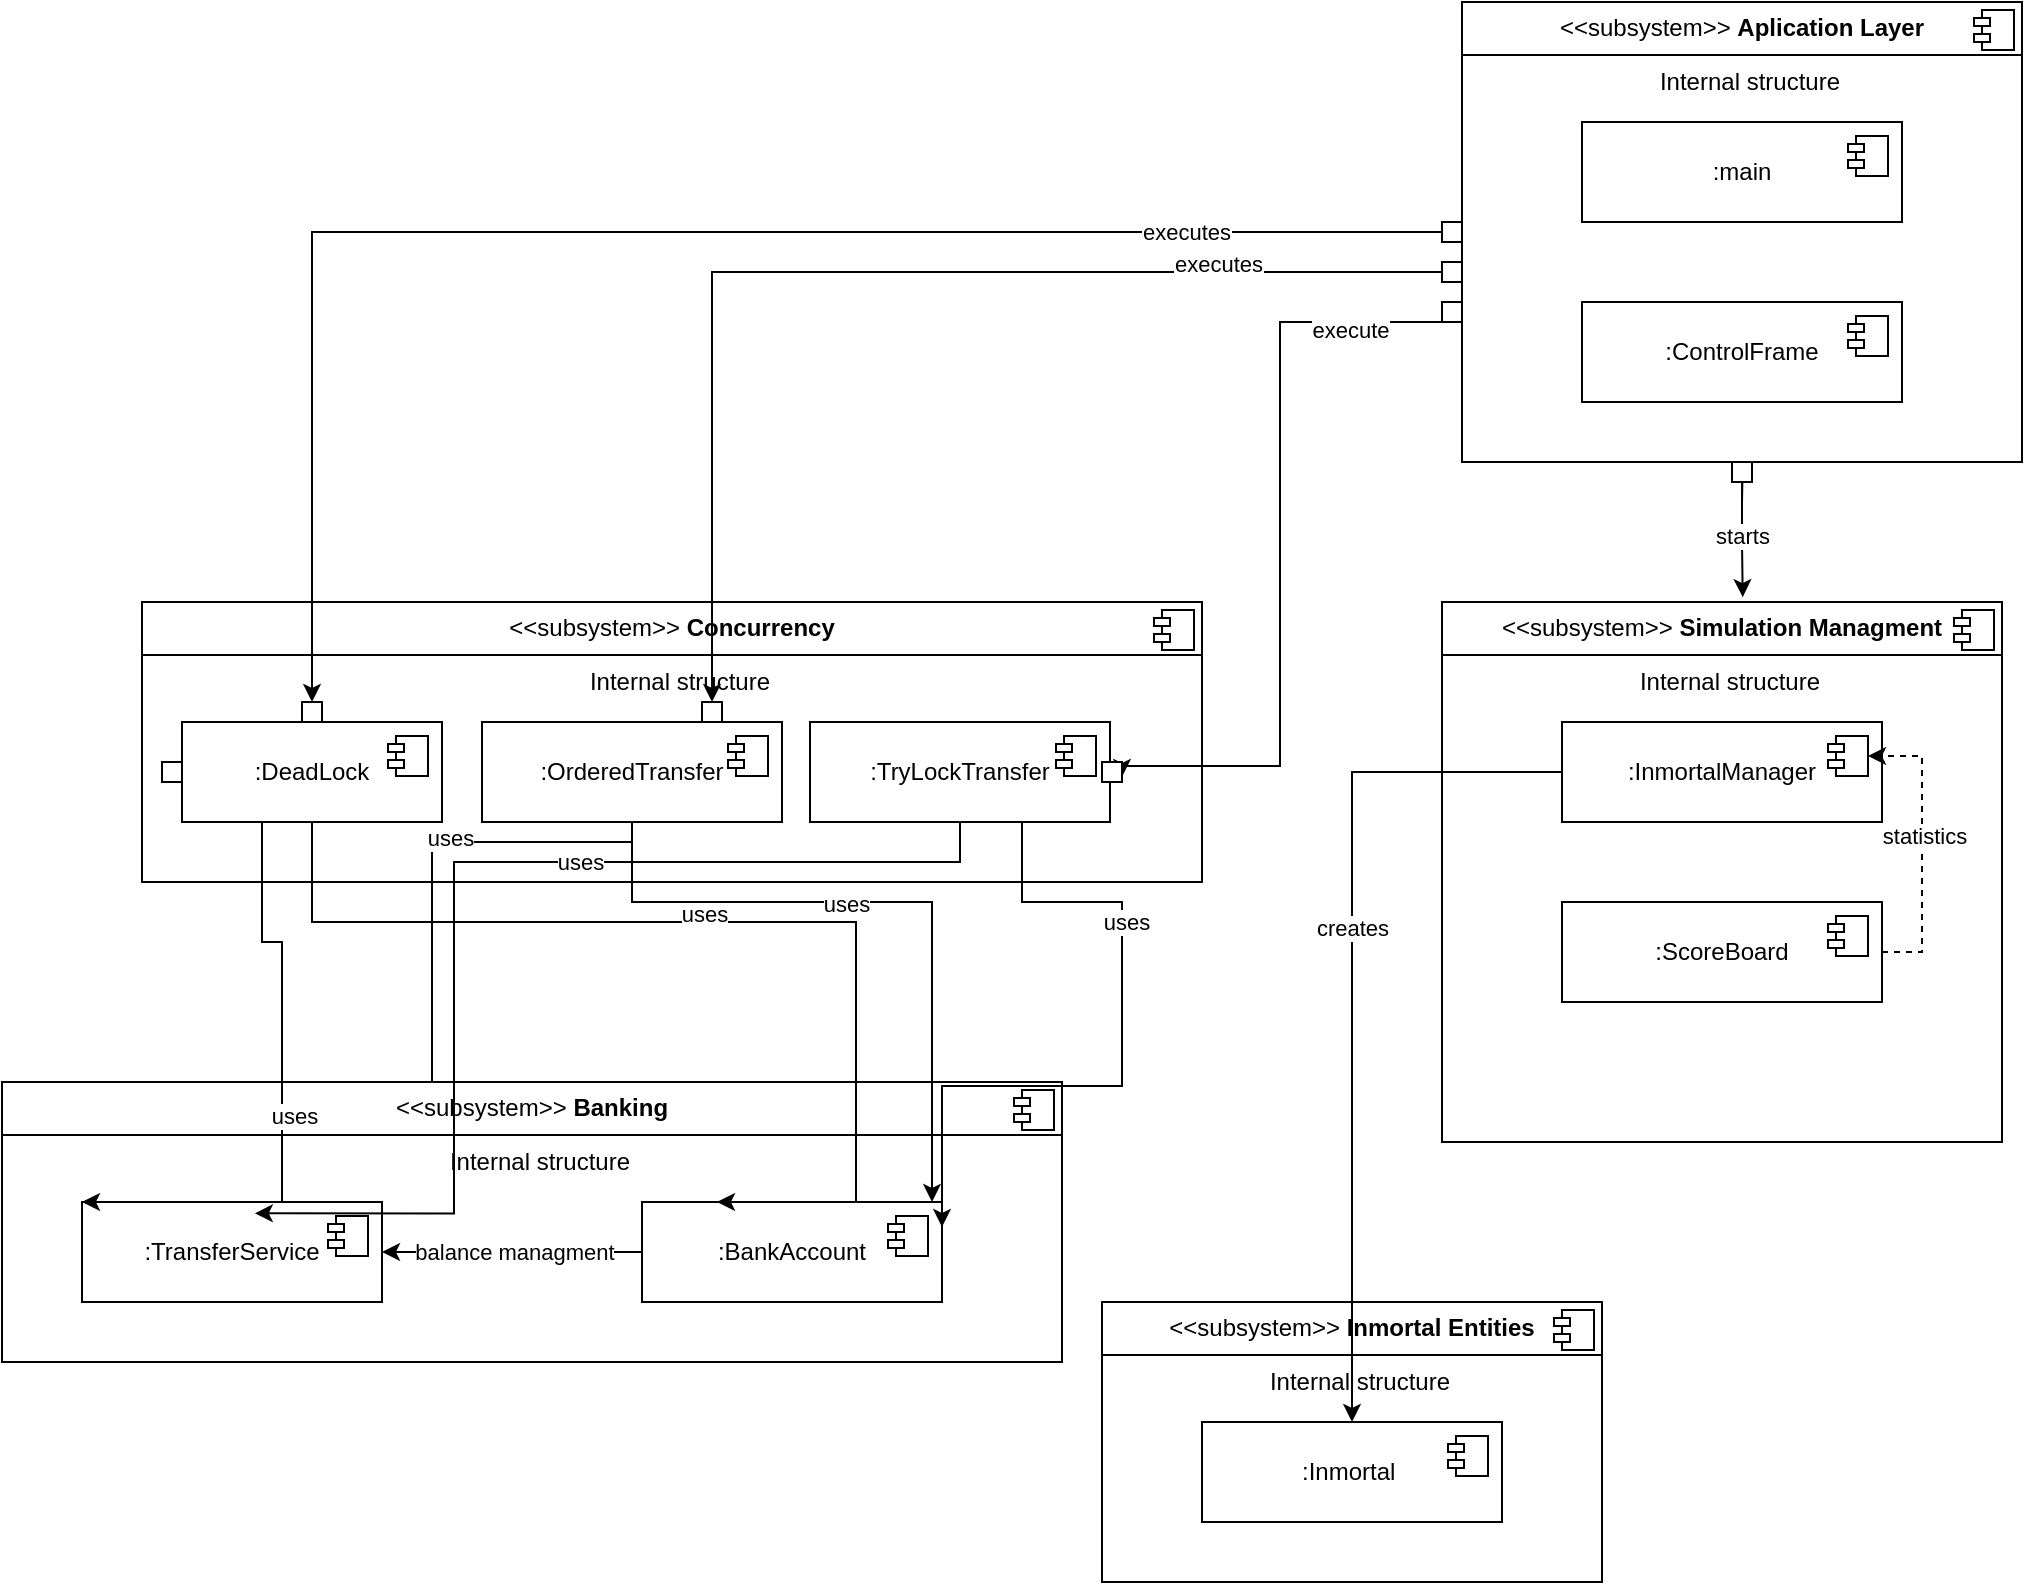 <mxfile version="28.1.2">
  <diagram name="Página-1" id="i7hEdmlSR3R2jYSTW4I0">
    <mxGraphModel dx="2264" dy="1927" grid="1" gridSize="10" guides="1" tooltips="1" connect="1" arrows="1" fold="1" page="1" pageScale="1" pageWidth="827" pageHeight="1169" math="0" shadow="0">
      <root>
        <mxCell id="0" />
        <mxCell id="1" parent="0" />
        <mxCell id="G-Qi5bz6n_XVfrinfc0t-10" value="&lt;p style=&quot;margin:0px;margin-top:6px;text-align:center;&quot;&gt;&amp;lt;&amp;lt;subsystem&amp;gt;&amp;gt;&amp;nbsp;&lt;b&gt;Concurrency&lt;/b&gt;&lt;/p&gt;&lt;hr size=&quot;1&quot; style=&quot;border-style:solid;&quot;&gt;&lt;p style=&quot;text-align: center; margin: 0px 0px 0px 8px;&quot;&gt;Internal structure&lt;/p&gt;" style="align=left;overflow=fill;html=1;dropTarget=0;whiteSpace=wrap;" vertex="1" parent="1">
          <mxGeometry x="80" y="70" width="530" height="140" as="geometry" />
        </mxCell>
        <mxCell id="G-Qi5bz6n_XVfrinfc0t-11" value="" style="shape=component;jettyWidth=8;jettyHeight=4;" vertex="1" parent="G-Qi5bz6n_XVfrinfc0t-10">
          <mxGeometry x="1" width="20" height="20" relative="1" as="geometry">
            <mxPoint x="-24" y="4" as="offset" />
          </mxGeometry>
        </mxCell>
        <mxCell id="G-Qi5bz6n_XVfrinfc0t-4" value=":DeadLock" style="html=1;dropTarget=0;whiteSpace=wrap;" vertex="1" parent="1">
          <mxGeometry x="100" y="130" width="130" height="50" as="geometry" />
        </mxCell>
        <mxCell id="G-Qi5bz6n_XVfrinfc0t-5" value="" style="shape=module;jettyWidth=8;jettyHeight=4;" vertex="1" parent="G-Qi5bz6n_XVfrinfc0t-4">
          <mxGeometry x="1" width="20" height="20" relative="1" as="geometry">
            <mxPoint x="-27" y="7" as="offset" />
          </mxGeometry>
        </mxCell>
        <mxCell id="G-Qi5bz6n_XVfrinfc0t-97" style="edgeStyle=orthogonalEdgeStyle;rounded=0;orthogonalLoop=1;jettySize=auto;html=1;" edge="1" parent="1" source="G-Qi5bz6n_XVfrinfc0t-12" target="G-Qi5bz6n_XVfrinfc0t-19">
          <mxGeometry relative="1" as="geometry">
            <Array as="points">
              <mxPoint x="325" y="190" />
              <mxPoint x="225" y="190" />
            </Array>
          </mxGeometry>
        </mxCell>
        <mxCell id="G-Qi5bz6n_XVfrinfc0t-98" value="uses" style="edgeLabel;html=1;align=center;verticalAlign=middle;resizable=0;points=[];" vertex="1" connectable="0" parent="G-Qi5bz6n_XVfrinfc0t-97">
          <mxGeometry x="-0.402" y="-2" relative="1" as="geometry">
            <mxPoint as="offset" />
          </mxGeometry>
        </mxCell>
        <mxCell id="G-Qi5bz6n_XVfrinfc0t-12" value=":OrderedTransfer" style="html=1;dropTarget=0;whiteSpace=wrap;" vertex="1" parent="1">
          <mxGeometry x="250" y="130" width="150" height="50" as="geometry" />
        </mxCell>
        <mxCell id="G-Qi5bz6n_XVfrinfc0t-13" value="" style="shape=module;jettyWidth=8;jettyHeight=4;" vertex="1" parent="G-Qi5bz6n_XVfrinfc0t-12">
          <mxGeometry x="1" width="20" height="20" relative="1" as="geometry">
            <mxPoint x="-27" y="7" as="offset" />
          </mxGeometry>
        </mxCell>
        <mxCell id="G-Qi5bz6n_XVfrinfc0t-14" value=":TryLockTransfer" style="html=1;dropTarget=0;whiteSpace=wrap;" vertex="1" parent="1">
          <mxGeometry x="414" y="130" width="150" height="50" as="geometry" />
        </mxCell>
        <mxCell id="G-Qi5bz6n_XVfrinfc0t-15" value="" style="shape=module;jettyWidth=8;jettyHeight=4;" vertex="1" parent="G-Qi5bz6n_XVfrinfc0t-14">
          <mxGeometry x="1" width="20" height="20" relative="1" as="geometry">
            <mxPoint x="-27" y="7" as="offset" />
          </mxGeometry>
        </mxCell>
        <mxCell id="G-Qi5bz6n_XVfrinfc0t-16" value="" style="rounded=0;whiteSpace=wrap;html=1;" vertex="1" parent="1">
          <mxGeometry x="90" y="150" width="10" height="10" as="geometry" />
        </mxCell>
        <mxCell id="G-Qi5bz6n_XVfrinfc0t-17" value="&lt;p style=&quot;margin:0px;margin-top:6px;text-align:center;&quot;&gt;&amp;lt;&amp;lt;subsystem&amp;gt;&amp;gt; &lt;b&gt;Banking&lt;/b&gt;&lt;/p&gt;&lt;hr size=&quot;1&quot; style=&quot;border-style:solid;&quot;&gt;&lt;p style=&quot;text-align: center; margin: 0px 0px 0px 8px;&quot;&gt;Internal structure&lt;/p&gt;" style="align=left;overflow=fill;html=1;dropTarget=0;whiteSpace=wrap;" vertex="1" parent="1">
          <mxGeometry x="10" y="310" width="530" height="140" as="geometry" />
        </mxCell>
        <mxCell id="G-Qi5bz6n_XVfrinfc0t-18" value="" style="shape=component;jettyWidth=8;jettyHeight=4;" vertex="1" parent="G-Qi5bz6n_XVfrinfc0t-17">
          <mxGeometry x="1" width="20" height="20" relative="1" as="geometry">
            <mxPoint x="-24" y="4" as="offset" />
          </mxGeometry>
        </mxCell>
        <mxCell id="G-Qi5bz6n_XVfrinfc0t-19" value=":TransferService" style="html=1;dropTarget=0;whiteSpace=wrap;" vertex="1" parent="1">
          <mxGeometry x="50" y="370" width="150" height="50" as="geometry" />
        </mxCell>
        <mxCell id="G-Qi5bz6n_XVfrinfc0t-20" value="" style="shape=module;jettyWidth=8;jettyHeight=4;" vertex="1" parent="G-Qi5bz6n_XVfrinfc0t-19">
          <mxGeometry x="1" width="20" height="20" relative="1" as="geometry">
            <mxPoint x="-27" y="7" as="offset" />
          </mxGeometry>
        </mxCell>
        <mxCell id="G-Qi5bz6n_XVfrinfc0t-103" style="edgeStyle=orthogonalEdgeStyle;rounded=0;orthogonalLoop=1;jettySize=auto;html=1;" edge="1" parent="1" source="G-Qi5bz6n_XVfrinfc0t-21" target="G-Qi5bz6n_XVfrinfc0t-19">
          <mxGeometry relative="1" as="geometry" />
        </mxCell>
        <mxCell id="G-Qi5bz6n_XVfrinfc0t-104" value="balance managment" style="edgeLabel;html=1;align=center;verticalAlign=middle;resizable=0;points=[];" vertex="1" connectable="0" parent="G-Qi5bz6n_XVfrinfc0t-103">
          <mxGeometry x="-0.015" relative="1" as="geometry">
            <mxPoint as="offset" />
          </mxGeometry>
        </mxCell>
        <mxCell id="G-Qi5bz6n_XVfrinfc0t-21" value=":BankAccount" style="html=1;dropTarget=0;whiteSpace=wrap;" vertex="1" parent="1">
          <mxGeometry x="330" y="370" width="150" height="50" as="geometry" />
        </mxCell>
        <mxCell id="G-Qi5bz6n_XVfrinfc0t-22" value="" style="shape=module;jettyWidth=8;jettyHeight=4;" vertex="1" parent="G-Qi5bz6n_XVfrinfc0t-21">
          <mxGeometry x="1" width="20" height="20" relative="1" as="geometry">
            <mxPoint x="-27" y="7" as="offset" />
          </mxGeometry>
        </mxCell>
        <mxCell id="G-Qi5bz6n_XVfrinfc0t-23" value="&lt;p style=&quot;margin:0px;margin-top:6px;text-align:center;&quot;&gt;&amp;lt;&amp;lt;subsystem&amp;gt;&amp;gt; &lt;b&gt;Inmortal Entities&lt;/b&gt;&lt;/p&gt;&lt;hr size=&quot;1&quot; style=&quot;border-style:solid;&quot;&gt;&lt;p style=&quot;text-align: center; margin: 0px 0px 0px 8px;&quot;&gt;Internal structure&lt;/p&gt;" style="align=left;overflow=fill;html=1;dropTarget=0;whiteSpace=wrap;" vertex="1" parent="1">
          <mxGeometry x="560" y="420" width="250" height="140" as="geometry" />
        </mxCell>
        <mxCell id="G-Qi5bz6n_XVfrinfc0t-24" value="" style="shape=component;jettyWidth=8;jettyHeight=4;" vertex="1" parent="G-Qi5bz6n_XVfrinfc0t-23">
          <mxGeometry x="1" width="20" height="20" relative="1" as="geometry">
            <mxPoint x="-24" y="4" as="offset" />
          </mxGeometry>
        </mxCell>
        <mxCell id="G-Qi5bz6n_XVfrinfc0t-25" value=":Inmortal&amp;nbsp;" style="html=1;dropTarget=0;whiteSpace=wrap;" vertex="1" parent="1">
          <mxGeometry x="610" y="480" width="150" height="50" as="geometry" />
        </mxCell>
        <mxCell id="G-Qi5bz6n_XVfrinfc0t-26" value="" style="shape=module;jettyWidth=8;jettyHeight=4;" vertex="1" parent="G-Qi5bz6n_XVfrinfc0t-25">
          <mxGeometry x="1" width="20" height="20" relative="1" as="geometry">
            <mxPoint x="-27" y="7" as="offset" />
          </mxGeometry>
        </mxCell>
        <mxCell id="G-Qi5bz6n_XVfrinfc0t-27" value="&lt;p style=&quot;margin:0px;margin-top:6px;text-align:center;&quot;&gt;&amp;lt;&amp;lt;subsystem&amp;gt;&amp;gt; &lt;b&gt;Simulation Managment&lt;/b&gt;&lt;/p&gt;&lt;hr size=&quot;1&quot; style=&quot;border-style:solid;&quot;&gt;&lt;p style=&quot;text-align: center; margin: 0px 0px 0px 8px;&quot;&gt;Internal structure&lt;/p&gt;" style="align=left;overflow=fill;html=1;dropTarget=0;whiteSpace=wrap;" vertex="1" parent="1">
          <mxGeometry x="730" y="70" width="280" height="270" as="geometry" />
        </mxCell>
        <mxCell id="G-Qi5bz6n_XVfrinfc0t-28" value="" style="shape=component;jettyWidth=8;jettyHeight=4;" vertex="1" parent="G-Qi5bz6n_XVfrinfc0t-27">
          <mxGeometry x="1" width="20" height="20" relative="1" as="geometry">
            <mxPoint x="-24" y="4" as="offset" />
          </mxGeometry>
        </mxCell>
        <mxCell id="G-Qi5bz6n_XVfrinfc0t-105" style="edgeStyle=orthogonalEdgeStyle;rounded=0;orthogonalLoop=1;jettySize=auto;html=1;" edge="1" parent="1" source="G-Qi5bz6n_XVfrinfc0t-29" target="G-Qi5bz6n_XVfrinfc0t-25">
          <mxGeometry relative="1" as="geometry" />
        </mxCell>
        <mxCell id="G-Qi5bz6n_XVfrinfc0t-107" value="creates" style="edgeLabel;html=1;align=center;verticalAlign=middle;resizable=0;points=[];" vertex="1" connectable="0" parent="G-Qi5bz6n_XVfrinfc0t-105">
          <mxGeometry x="-0.15" relative="1" as="geometry">
            <mxPoint as="offset" />
          </mxGeometry>
        </mxCell>
        <mxCell id="G-Qi5bz6n_XVfrinfc0t-29" value=":InmortalManager" style="html=1;dropTarget=0;whiteSpace=wrap;" vertex="1" parent="1">
          <mxGeometry x="790" y="130" width="160" height="50" as="geometry" />
        </mxCell>
        <mxCell id="G-Qi5bz6n_XVfrinfc0t-30" value="" style="shape=module;jettyWidth=8;jettyHeight=4;" vertex="1" parent="G-Qi5bz6n_XVfrinfc0t-29">
          <mxGeometry x="1" width="20" height="20" relative="1" as="geometry">
            <mxPoint x="-27" y="7" as="offset" />
          </mxGeometry>
        </mxCell>
        <mxCell id="G-Qi5bz6n_XVfrinfc0t-31" value=":ScoreBoard" style="html=1;dropTarget=0;whiteSpace=wrap;" vertex="1" parent="1">
          <mxGeometry x="790" y="220" width="160" height="50" as="geometry" />
        </mxCell>
        <mxCell id="G-Qi5bz6n_XVfrinfc0t-32" value="" style="shape=module;jettyWidth=8;jettyHeight=4;" vertex="1" parent="G-Qi5bz6n_XVfrinfc0t-31">
          <mxGeometry x="1" width="20" height="20" relative="1" as="geometry">
            <mxPoint x="-27" y="7" as="offset" />
          </mxGeometry>
        </mxCell>
        <mxCell id="G-Qi5bz6n_XVfrinfc0t-33" value="&lt;p style=&quot;margin:0px;margin-top:6px;text-align:center;&quot;&gt;&amp;lt;&amp;lt;subsystem&amp;gt;&amp;gt; &lt;b&gt;Aplication Layer&lt;/b&gt;&lt;/p&gt;&lt;hr size=&quot;1&quot; style=&quot;border-style:solid;&quot;&gt;&lt;p style=&quot;text-align: center; margin: 0px 0px 0px 8px;&quot;&gt;Internal structure&lt;/p&gt;" style="align=left;overflow=fill;html=1;dropTarget=0;whiteSpace=wrap;" vertex="1" parent="1">
          <mxGeometry x="740" y="-230" width="280" height="230" as="geometry" />
        </mxCell>
        <mxCell id="G-Qi5bz6n_XVfrinfc0t-34" value="" style="shape=component;jettyWidth=8;jettyHeight=4;" vertex="1" parent="G-Qi5bz6n_XVfrinfc0t-33">
          <mxGeometry x="1" width="20" height="20" relative="1" as="geometry">
            <mxPoint x="-24" y="4" as="offset" />
          </mxGeometry>
        </mxCell>
        <mxCell id="G-Qi5bz6n_XVfrinfc0t-35" value=":main" style="html=1;dropTarget=0;whiteSpace=wrap;" vertex="1" parent="1">
          <mxGeometry x="800" y="-170" width="160" height="50" as="geometry" />
        </mxCell>
        <mxCell id="G-Qi5bz6n_XVfrinfc0t-36" value="" style="shape=module;jettyWidth=8;jettyHeight=4;" vertex="1" parent="G-Qi5bz6n_XVfrinfc0t-35">
          <mxGeometry x="1" width="20" height="20" relative="1" as="geometry">
            <mxPoint x="-27" y="7" as="offset" />
          </mxGeometry>
        </mxCell>
        <mxCell id="G-Qi5bz6n_XVfrinfc0t-37" value=":ControlFrame" style="html=1;dropTarget=0;whiteSpace=wrap;" vertex="1" parent="1">
          <mxGeometry x="800" y="-80" width="160" height="50" as="geometry" />
        </mxCell>
        <mxCell id="G-Qi5bz6n_XVfrinfc0t-38" value="" style="shape=module;jettyWidth=8;jettyHeight=4;" vertex="1" parent="G-Qi5bz6n_XVfrinfc0t-37">
          <mxGeometry x="1" width="20" height="20" relative="1" as="geometry">
            <mxPoint x="-27" y="7" as="offset" />
          </mxGeometry>
        </mxCell>
        <mxCell id="G-Qi5bz6n_XVfrinfc0t-39" style="edgeStyle=orthogonalEdgeStyle;rounded=0;orthogonalLoop=1;jettySize=auto;html=1;entryX=0.537;entryY=-0.009;entryDx=0;entryDy=0;entryPerimeter=0;" edge="1" parent="1" source="G-Qi5bz6n_XVfrinfc0t-53" target="G-Qi5bz6n_XVfrinfc0t-27">
          <mxGeometry relative="1" as="geometry" />
        </mxCell>
        <mxCell id="G-Qi5bz6n_XVfrinfc0t-59" value="starts" style="edgeLabel;html=1;align=center;verticalAlign=middle;resizable=0;points=[];" vertex="1" connectable="0" parent="G-Qi5bz6n_XVfrinfc0t-39">
          <mxGeometry x="-0.153" relative="1" as="geometry">
            <mxPoint y="2" as="offset" />
          </mxGeometry>
        </mxCell>
        <mxCell id="G-Qi5bz6n_XVfrinfc0t-47" value="" style="rounded=0;whiteSpace=wrap;html=1;" vertex="1" parent="1">
          <mxGeometry x="730" y="-120" width="10" height="10" as="geometry" />
        </mxCell>
        <mxCell id="G-Qi5bz6n_XVfrinfc0t-49" value="" style="rounded=0;whiteSpace=wrap;html=1;" vertex="1" parent="1">
          <mxGeometry x="730" y="-100" width="10" height="10" as="geometry" />
        </mxCell>
        <mxCell id="G-Qi5bz6n_XVfrinfc0t-52" value="" style="rounded=0;whiteSpace=wrap;html=1;" vertex="1" parent="1">
          <mxGeometry x="730" y="-80" width="10" height="10" as="geometry" />
        </mxCell>
        <mxCell id="G-Qi5bz6n_XVfrinfc0t-54" value="" style="edgeStyle=orthogonalEdgeStyle;rounded=0;orthogonalLoop=1;jettySize=auto;html=1;entryX=0.537;entryY=-0.009;entryDx=0;entryDy=0;entryPerimeter=0;" edge="1" parent="1" source="G-Qi5bz6n_XVfrinfc0t-33" target="G-Qi5bz6n_XVfrinfc0t-53">
          <mxGeometry relative="1" as="geometry">
            <mxPoint x="880" as="sourcePoint" />
            <mxPoint x="880" y="68" as="targetPoint" />
          </mxGeometry>
        </mxCell>
        <mxCell id="G-Qi5bz6n_XVfrinfc0t-53" value="" style="rounded=0;whiteSpace=wrap;html=1;" vertex="1" parent="1">
          <mxGeometry x="875" width="10" height="10" as="geometry" />
        </mxCell>
        <mxCell id="G-Qi5bz6n_XVfrinfc0t-61" value="" style="edgeStyle=orthogonalEdgeStyle;rounded=0;orthogonalLoop=1;jettySize=auto;html=1;entryX=0.5;entryY=0;entryDx=0;entryDy=0;" edge="1" parent="1" source="G-Qi5bz6n_XVfrinfc0t-49" target="G-Qi5bz6n_XVfrinfc0t-60">
          <mxGeometry relative="1" as="geometry">
            <mxPoint x="730" y="-95" as="sourcePoint" />
            <mxPoint x="363" y="130" as="targetPoint" />
          </mxGeometry>
        </mxCell>
        <mxCell id="G-Qi5bz6n_XVfrinfc0t-62" value="executes" style="edgeLabel;html=1;align=center;verticalAlign=middle;resizable=0;points=[];" vertex="1" connectable="0" parent="G-Qi5bz6n_XVfrinfc0t-61">
          <mxGeometry x="-0.612" y="-4" relative="1" as="geometry">
            <mxPoint as="offset" />
          </mxGeometry>
        </mxCell>
        <mxCell id="G-Qi5bz6n_XVfrinfc0t-60" value="" style="rounded=0;whiteSpace=wrap;html=1;" vertex="1" parent="1">
          <mxGeometry x="360" y="120" width="10" height="10" as="geometry" />
        </mxCell>
        <mxCell id="G-Qi5bz6n_XVfrinfc0t-69" value="" style="edgeStyle=orthogonalEdgeStyle;rounded=0;orthogonalLoop=1;jettySize=auto;html=1;" edge="1" parent="1" source="G-Qi5bz6n_XVfrinfc0t-47" target="G-Qi5bz6n_XVfrinfc0t-68">
          <mxGeometry relative="1" as="geometry">
            <mxPoint x="730" y="-115" as="sourcePoint" />
            <mxPoint x="165" y="130" as="targetPoint" />
          </mxGeometry>
        </mxCell>
        <mxCell id="G-Qi5bz6n_XVfrinfc0t-70" value="executes" style="edgeLabel;html=1;align=center;verticalAlign=middle;resizable=0;points=[];" vertex="1" connectable="0" parent="G-Qi5bz6n_XVfrinfc0t-69">
          <mxGeometry x="-0.68" relative="1" as="geometry">
            <mxPoint as="offset" />
          </mxGeometry>
        </mxCell>
        <mxCell id="G-Qi5bz6n_XVfrinfc0t-68" value="" style="rounded=0;whiteSpace=wrap;html=1;" vertex="1" parent="1">
          <mxGeometry x="160" y="120" width="10" height="10" as="geometry" />
        </mxCell>
        <mxCell id="G-Qi5bz6n_XVfrinfc0t-72" value="" style="edgeStyle=orthogonalEdgeStyle;rounded=0;orthogonalLoop=1;jettySize=auto;html=1;entryX=1;entryY=0.75;entryDx=0;entryDy=0;" edge="1" parent="1" source="G-Qi5bz6n_XVfrinfc0t-33" target="G-Qi5bz6n_XVfrinfc0t-71">
          <mxGeometry relative="1" as="geometry">
            <mxPoint x="740" y="-70" as="sourcePoint" />
            <mxPoint x="557" y="152" as="targetPoint" />
            <Array as="points">
              <mxPoint x="649" y="-70" />
              <mxPoint x="649" y="152" />
            </Array>
          </mxGeometry>
        </mxCell>
        <mxCell id="G-Qi5bz6n_XVfrinfc0t-73" value="execute" style="edgeLabel;html=1;align=center;verticalAlign=middle;resizable=0;points=[];" vertex="1" connectable="0" parent="G-Qi5bz6n_XVfrinfc0t-72">
          <mxGeometry x="-0.719" y="4" relative="1" as="geometry">
            <mxPoint as="offset" />
          </mxGeometry>
        </mxCell>
        <mxCell id="G-Qi5bz6n_XVfrinfc0t-71" value="" style="rounded=0;whiteSpace=wrap;html=1;" vertex="1" parent="1">
          <mxGeometry x="560" y="150" width="10" height="10" as="geometry" />
        </mxCell>
        <mxCell id="G-Qi5bz6n_XVfrinfc0t-89" style="edgeStyle=orthogonalEdgeStyle;rounded=0;orthogonalLoop=1;jettySize=auto;html=1;entryX=0.25;entryY=0;entryDx=0;entryDy=0;" edge="1" parent="1" source="G-Qi5bz6n_XVfrinfc0t-4" target="G-Qi5bz6n_XVfrinfc0t-21">
          <mxGeometry relative="1" as="geometry">
            <mxPoint x="310" y="230" as="targetPoint" />
            <Array as="points">
              <mxPoint x="165" y="230" />
              <mxPoint x="437" y="230" />
            </Array>
          </mxGeometry>
        </mxCell>
        <mxCell id="G-Qi5bz6n_XVfrinfc0t-90" value="uses" style="edgeLabel;html=1;align=center;verticalAlign=middle;resizable=0;points=[];" vertex="1" connectable="0" parent="G-Qi5bz6n_XVfrinfc0t-89">
          <mxGeometry x="-0.077" y="4" relative="1" as="geometry">
            <mxPoint as="offset" />
          </mxGeometry>
        </mxCell>
        <mxCell id="G-Qi5bz6n_XVfrinfc0t-91" style="edgeStyle=orthogonalEdgeStyle;rounded=0;orthogonalLoop=1;jettySize=auto;html=1;" edge="1" parent="1" source="G-Qi5bz6n_XVfrinfc0t-12" target="G-Qi5bz6n_XVfrinfc0t-21">
          <mxGeometry relative="1" as="geometry">
            <Array as="points">
              <mxPoint x="325" y="220" />
              <mxPoint x="475" y="220" />
            </Array>
          </mxGeometry>
        </mxCell>
        <mxCell id="G-Qi5bz6n_XVfrinfc0t-92" value="uses" style="edgeLabel;html=1;align=center;verticalAlign=middle;resizable=0;points=[];" vertex="1" connectable="0" parent="G-Qi5bz6n_XVfrinfc0t-91">
          <mxGeometry x="-0.138" y="-1" relative="1" as="geometry">
            <mxPoint as="offset" />
          </mxGeometry>
        </mxCell>
        <mxCell id="G-Qi5bz6n_XVfrinfc0t-93" style="edgeStyle=orthogonalEdgeStyle;rounded=0;orthogonalLoop=1;jettySize=auto;html=1;entryX=1;entryY=0.25;entryDx=0;entryDy=0;" edge="1" parent="1" source="G-Qi5bz6n_XVfrinfc0t-14" target="G-Qi5bz6n_XVfrinfc0t-21">
          <mxGeometry relative="1" as="geometry">
            <Array as="points">
              <mxPoint x="520" y="220" />
              <mxPoint x="570" y="220" />
              <mxPoint x="570" y="312" />
            </Array>
          </mxGeometry>
        </mxCell>
        <mxCell id="G-Qi5bz6n_XVfrinfc0t-94" value="uses" style="edgeLabel;html=1;align=center;verticalAlign=middle;resizable=0;points=[];" vertex="1" connectable="0" parent="G-Qi5bz6n_XVfrinfc0t-93">
          <mxGeometry x="-0.42" y="2" relative="1" as="geometry">
            <mxPoint as="offset" />
          </mxGeometry>
        </mxCell>
        <mxCell id="G-Qi5bz6n_XVfrinfc0t-95" style="edgeStyle=orthogonalEdgeStyle;rounded=0;orthogonalLoop=1;jettySize=auto;html=1;entryX=0.576;entryY=0.113;entryDx=0;entryDy=0;entryPerimeter=0;" edge="1" parent="1" source="G-Qi5bz6n_XVfrinfc0t-14" target="G-Qi5bz6n_XVfrinfc0t-19">
          <mxGeometry relative="1" as="geometry">
            <Array as="points">
              <mxPoint x="489" y="200" />
              <mxPoint x="236" y="200" />
            </Array>
          </mxGeometry>
        </mxCell>
        <mxCell id="G-Qi5bz6n_XVfrinfc0t-96" value="uses" style="edgeLabel;html=1;align=center;verticalAlign=middle;resizable=0;points=[];" vertex="1" connectable="0" parent="G-Qi5bz6n_XVfrinfc0t-95">
          <mxGeometry x="-0.233" relative="1" as="geometry">
            <mxPoint as="offset" />
          </mxGeometry>
        </mxCell>
        <mxCell id="G-Qi5bz6n_XVfrinfc0t-99" style="edgeStyle=orthogonalEdgeStyle;rounded=0;orthogonalLoop=1;jettySize=auto;html=1;entryX=0;entryY=0;entryDx=0;entryDy=0;" edge="1" parent="1" source="G-Qi5bz6n_XVfrinfc0t-4" target="G-Qi5bz6n_XVfrinfc0t-19">
          <mxGeometry relative="1" as="geometry">
            <Array as="points">
              <mxPoint x="140" y="240" />
              <mxPoint x="150" y="240" />
            </Array>
          </mxGeometry>
        </mxCell>
        <mxCell id="G-Qi5bz6n_XVfrinfc0t-100" value="uses" style="edgeLabel;html=1;align=center;verticalAlign=middle;resizable=0;points=[];" vertex="1" connectable="0" parent="G-Qi5bz6n_XVfrinfc0t-99">
          <mxGeometry x="0.047" y="6" relative="1" as="geometry">
            <mxPoint as="offset" />
          </mxGeometry>
        </mxCell>
        <mxCell id="G-Qi5bz6n_XVfrinfc0t-112" style="edgeStyle=orthogonalEdgeStyle;rounded=0;orthogonalLoop=1;jettySize=auto;html=1;exitX=1;exitY=0.5;exitDx=0;exitDy=0;entryX=1;entryY=0.5;entryDx=0;entryDy=0;dashed=1;" edge="1" parent="1" source="G-Qi5bz6n_XVfrinfc0t-31" target="G-Qi5bz6n_XVfrinfc0t-30">
          <mxGeometry relative="1" as="geometry">
            <mxPoint x="950" y="590" as="sourcePoint" />
            <mxPoint x="1140" y="240" as="targetPoint" />
          </mxGeometry>
        </mxCell>
        <mxCell id="G-Qi5bz6n_XVfrinfc0t-113" value="statistics" style="edgeLabel;html=1;align=center;verticalAlign=middle;resizable=0;points=[];" vertex="1" connectable="0" parent="G-Qi5bz6n_XVfrinfc0t-112">
          <mxGeometry x="0.074" y="-1" relative="1" as="geometry">
            <mxPoint as="offset" />
          </mxGeometry>
        </mxCell>
      </root>
    </mxGraphModel>
  </diagram>
</mxfile>
